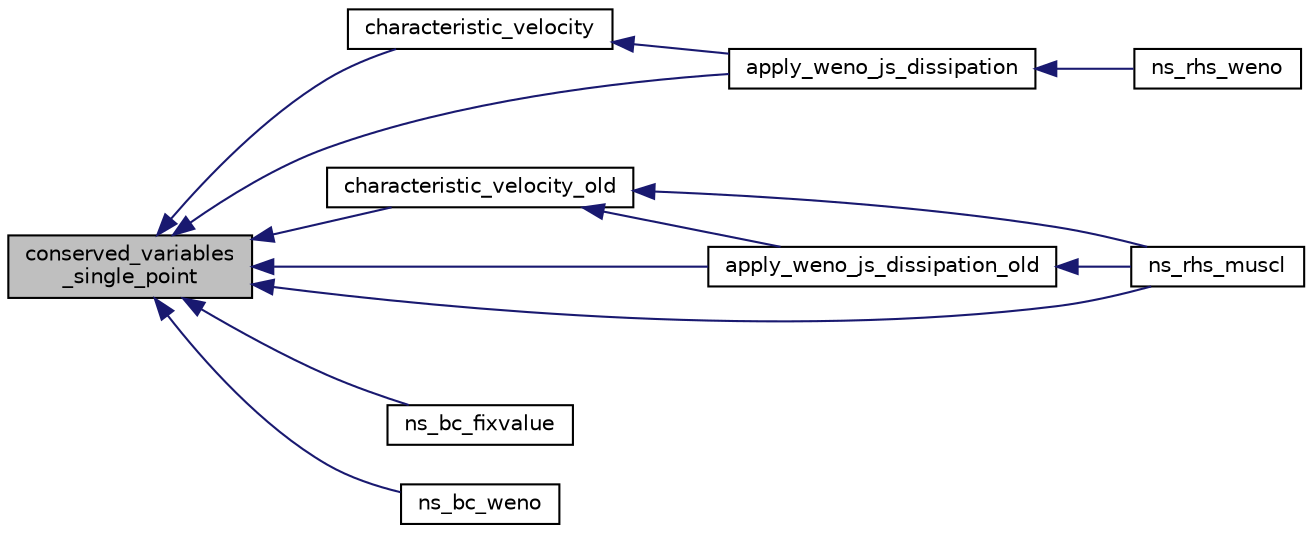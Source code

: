digraph "conserved_variables_single_point"
{
 // INTERACTIVE_SVG=YES
  bgcolor="transparent";
  edge [fontname="Helvetica",fontsize="10",labelfontname="Helvetica",labelfontsize="10"];
  node [fontname="Helvetica",fontsize="10",shape=record];
  rankdir="LR";
  Node42 [label="conserved_variables\l_single_point",height=0.2,width=0.4,color="black", fillcolor="grey75", style="filled", fontcolor="black"];
  Node42 -> Node43 [dir="back",color="midnightblue",fontsize="10",style="solid",fontname="Helvetica"];
  Node43 [label="apply_weno_js_dissipation",height=0.2,width=0.4,color="black",URL="$namespacenavierstokesrhsweno.html#a4a196ab534e2977d20c69a739e0e3eae"];
  Node43 -> Node44 [dir="back",color="midnightblue",fontsize="10",style="solid",fontname="Helvetica"];
  Node44 [label="ns_rhs_weno",height=0.2,width=0.4,color="black",URL="$namespacenavierstokesrhsweno.html#a1df7b6e3020cca9787110b8f1f5a024f"];
  Node42 -> Node45 [dir="back",color="midnightblue",fontsize="10",style="solid",fontname="Helvetica"];
  Node45 [label="apply_weno_js_dissipation_old",height=0.2,width=0.4,color="black",URL="$namespacenavierstokesrhsweno.html#abbc2f98a7ca22919d8a11d92a72b67e3"];
  Node45 -> Node46 [dir="back",color="midnightblue",fontsize="10",style="solid",fontname="Helvetica"];
  Node46 [label="ns_rhs_muscl",height=0.2,width=0.4,color="black",URL="$namespacenavierstokesrhsweno.html#a3e70362602fa5641e6a5546530caa1fc"];
  Node42 -> Node47 [dir="back",color="midnightblue",fontsize="10",style="solid",fontname="Helvetica"];
  Node47 [label="characteristic_velocity",height=0.2,width=0.4,color="black",URL="$namespacenavierstokesrhsweno.html#a99ebd5b1eaad99cba4958c639554bb7c"];
  Node47 -> Node43 [dir="back",color="midnightblue",fontsize="10",style="solid",fontname="Helvetica"];
  Node42 -> Node48 [dir="back",color="midnightblue",fontsize="10",style="solid",fontname="Helvetica"];
  Node48 [label="characteristic_velocity_old",height=0.2,width=0.4,color="black",URL="$namespacenavierstokesrhsweno.html#a218ed3a33c33cf47975e22571e34c3c3"];
  Node48 -> Node45 [dir="back",color="midnightblue",fontsize="10",style="solid",fontname="Helvetica"];
  Node48 -> Node46 [dir="back",color="midnightblue",fontsize="10",style="solid",fontname="Helvetica"];
  Node42 -> Node49 [dir="back",color="midnightblue",fontsize="10",style="solid",fontname="Helvetica"];
  Node49 [label="ns_bc_fixvalue",height=0.2,width=0.4,color="black",URL="$namespacenavierstokesrhsweno.html#a6a6c17f009939c4d47bb3c856785e8c1"];
  Node42 -> Node50 [dir="back",color="midnightblue",fontsize="10",style="solid",fontname="Helvetica"];
  Node50 [label="ns_bc_weno",height=0.2,width=0.4,color="black",URL="$namespacenavierstokesrhsweno.html#ab262bb2c0604c826851c659a22ded494"];
  Node42 -> Node46 [dir="back",color="midnightblue",fontsize="10",style="solid",fontname="Helvetica"];
}
